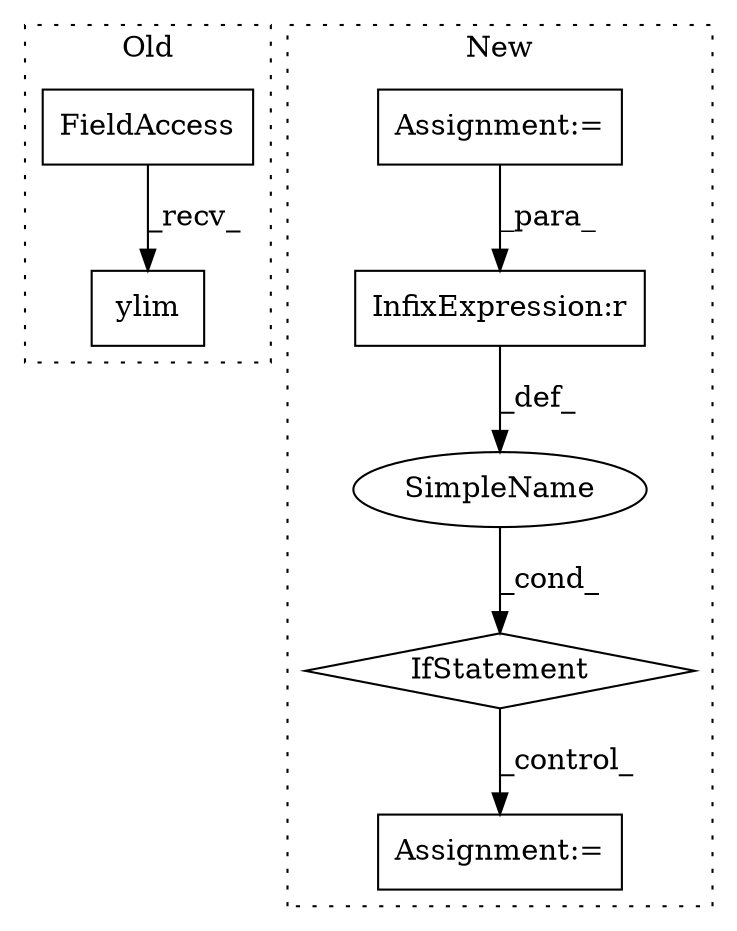 digraph G {
subgraph cluster0 {
1 [label="ylim" a="32" s="1779" l="6" shape="box"];
4 [label="FieldAccess" a="22" s="1761" l="10" shape="box"];
label = "Old";
style="dotted";
}
subgraph cluster1 {
2 [label="IfStatement" a="25" s="1638,1652" l="4,2" shape="diamond"];
3 [label="InfixExpression:r" a="27" s="1644" l="4" shape="box"];
5 [label="SimpleName" a="42" s="" l="" shape="ellipse"];
6 [label="Assignment:=" a="7" s="1664" l="1" shape="box"];
7 [label="Assignment:=" a="7" s="1595" l="2" shape="box"];
label = "New";
style="dotted";
}
2 -> 6 [label="_control_"];
3 -> 5 [label="_def_"];
4 -> 1 [label="_recv_"];
5 -> 2 [label="_cond_"];
7 -> 3 [label="_para_"];
}